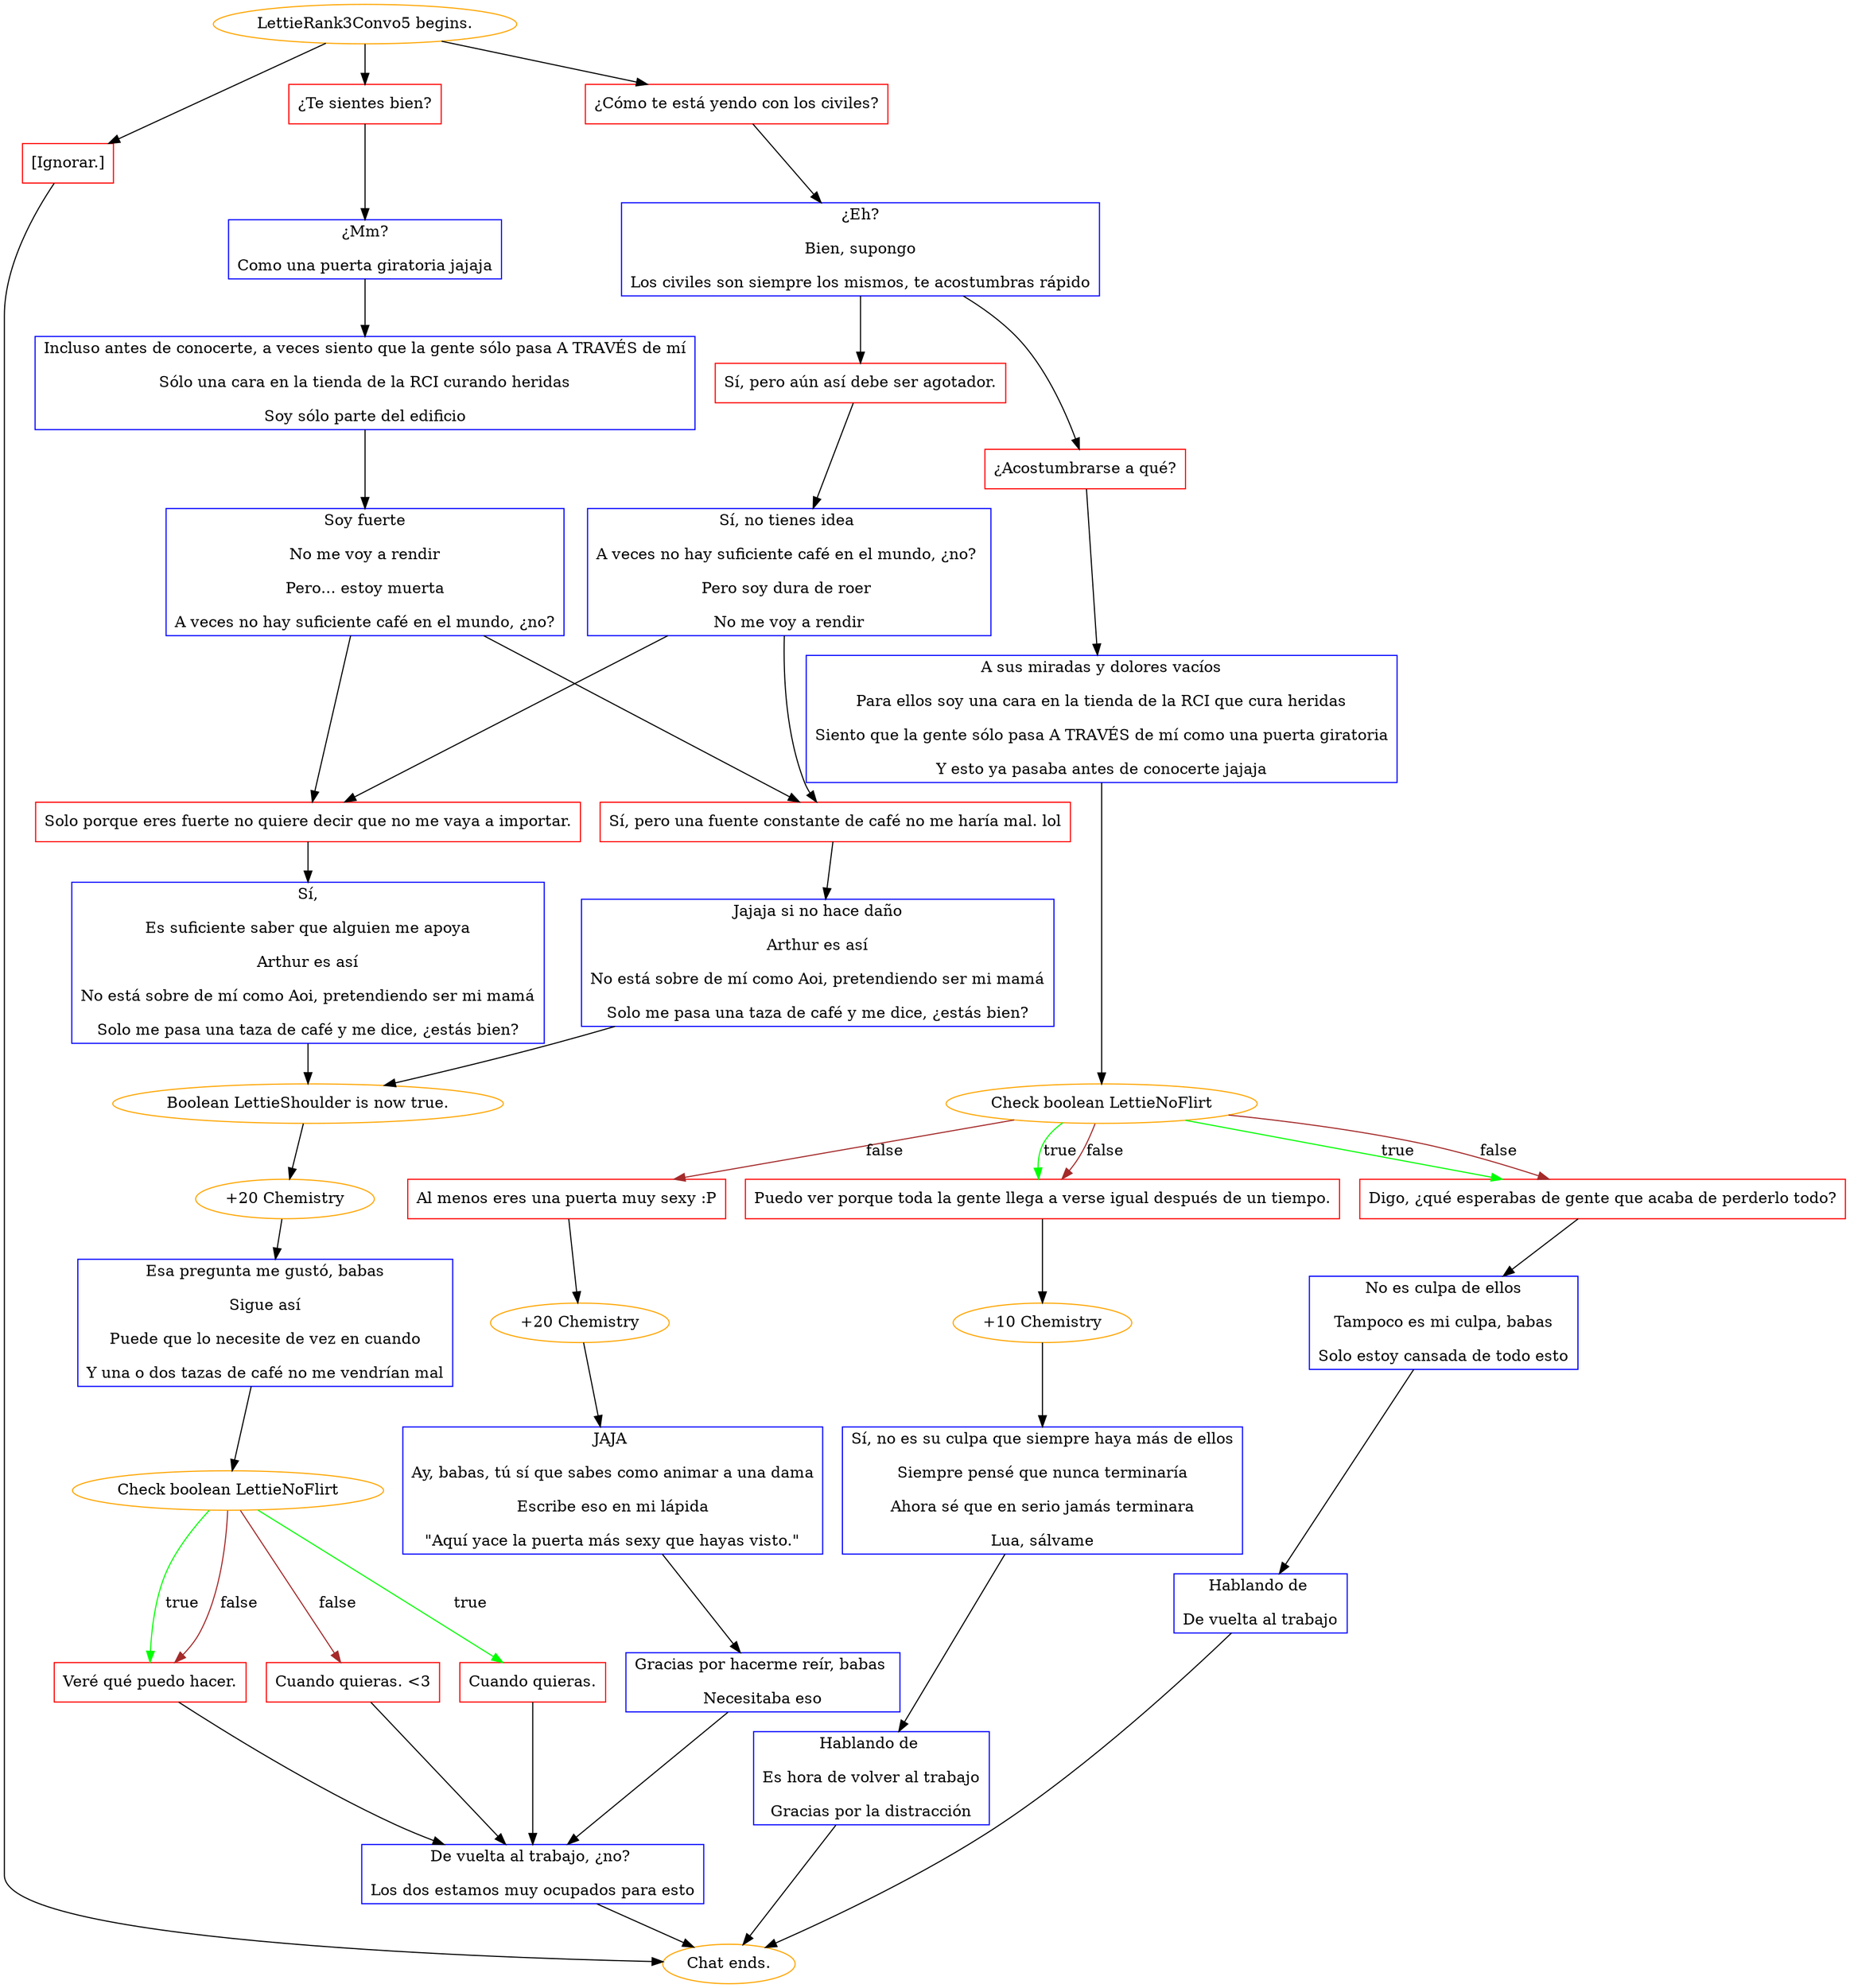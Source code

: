 digraph {
	"LettieRank3Convo5 begins." [color=orange];
		"LettieRank3Convo5 begins." -> j4261020692;
		"LettieRank3Convo5 begins." -> j2789515548;
		"LettieRank3Convo5 begins." -> j3218686540;
	j4261020692 [label="¿Te sientes bien?",shape=box,color=red];
		j4261020692 -> j972525172;
	j2789515548 [label="¿Cómo te está yendo con los civiles?",shape=box,color=red];
		j2789515548 -> j2356097538;
	j3218686540 [label="[Ignorar.]",shape=box,color=red];
		j3218686540 -> "Chat ends.";
	j972525172 [label="¿Mm?
Como una puerta giratoria jajaja",shape=box,color=blue];
		j972525172 -> j421274516;
	j2356097538 [label="¿Eh?
Bien, supongo
Los civiles son siempre los mismos, te acostumbras rápido",shape=box,color=blue];
		j2356097538 -> j2371053243;
		j2356097538 -> j2445333233;
	"Chat ends." [color=orange];
	j421274516 [label="Incluso antes de conocerte, a veces siento que la gente sólo pasa A TRAVÉS de mí
Sólo una cara en la tienda de la RCI curando heridas
Soy sólo parte del edificio",shape=box,color=blue];
		j421274516 -> j2538156550;
	j2371053243 [label="Sí, pero aún así debe ser agotador.",shape=box,color=red];
		j2371053243 -> j4236694416;
	j2445333233 [label="¿Acostumbrarse a qué?",shape=box,color=red];
		j2445333233 -> j4103989246;
	j2538156550 [label="Soy fuerte
No me voy a rendir
Pero... estoy muerta
A veces no hay suficiente café en el mundo, ¿no?",shape=box,color=blue];
		j2538156550 -> j777172377;
		j2538156550 -> j3838394750;
	j4236694416 [label="Sí, no tienes idea 
A veces no hay suficiente café en el mundo, ¿no? 
Pero soy dura de roer 
No me voy a rendir",shape=box,color=blue];
		j4236694416 -> j777172377;
		j4236694416 -> j3838394750;
	j4103989246 [label="A sus miradas y dolores vacíos
Para ellos soy una cara en la tienda de la RCI que cura heridas
Siento que la gente sólo pasa A TRAVÉS de mí como una puerta giratoria
Y esto ya pasaba antes de conocerte jajaja",shape=box,color=blue];
		j4103989246 -> j3050599071;
	j777172377 [label="Solo porque eres fuerte no quiere decir que no me vaya a importar.",shape=box,color=red];
		j777172377 -> j3714251504;
	j3838394750 [label="Sí, pero una fuente constante de café no me haría mal. lol",shape=box,color=red];
		j3838394750 -> j2040707211;
	j3050599071 [label="Check boolean LettieNoFlirt",color=orange];
		j3050599071 -> j2461127745 [label=true,color=green];
		j3050599071 -> j2618736549 [label=true,color=green];
		j3050599071 -> j2461127745 [label=false,color=brown];
		j3050599071 -> j2618736549 [label=false,color=brown];
		j3050599071 -> j2851263210 [label=false,color=brown];
	j3714251504 [label="Sí,
Es suficiente saber que alguien me apoya
Arthur es así
No está sobre de mí como Aoi, pretendiendo ser mi mamá
Solo me pasa una taza de café y me dice, ¿estás bien?",shape=box,color=blue];
		j3714251504 -> j3834644381;
	j2040707211 [label="Jajaja si no hace daño
Arthur es así
No está sobre de mí como Aoi, pretendiendo ser mi mamá
Solo me pasa una taza de café y me dice, ¿estás bien?",shape=box,color=blue];
		j2040707211 -> j3834644381;
	j2461127745 [label="Digo, ¿qué esperabas de gente que acaba de perderlo todo?",shape=box,color=red];
		j2461127745 -> j2486867442;
	j2618736549 [label="Puedo ver porque toda la gente llega a verse igual después de un tiempo.",shape=box,color=red];
		j2618736549 -> j3568453923;
	j2851263210 [label="Al menos eres una puerta muy sexy :P",shape=box,color=red];
		j2851263210 -> j677632924;
	j3834644381 [label="Boolean LettieShoulder is now true.",color=orange];
		j3834644381 -> j3062265696;
	j2486867442 [label="No es culpa de ellos
Tampoco es mi culpa, babas
Solo estoy cansada de todo esto",shape=box,color=blue];
		j2486867442 -> j1678374865;
	j3568453923 [label="+10 Chemistry",color=orange];
		j3568453923 -> j2188388505;
	j677632924 [label="+20 Chemistry",color=orange];
		j677632924 -> j381574723;
	j3062265696 [label="+20 Chemistry",color=orange];
		j3062265696 -> j116895481;
	j1678374865 [label="Hablando de 
De vuelta al trabajo",shape=box,color=blue];
		j1678374865 -> "Chat ends.";
	j2188388505 [label="Sí, no es su culpa que siempre haya más de ellos
Siempre pensé que nunca terminaría
Ahora sé que en serio jamás terminara
Lua, sálvame",shape=box,color=blue];
		j2188388505 -> j221771135;
	j381574723 [label="JAJA 
Ay, babas, tú sí que sabes como animar a una dama
Escribe eso en mi lápida
\"Aquí yace la puerta más sexy que hayas visto.\"",shape=box,color=blue];
		j381574723 -> j1588916909;
	j116895481 [label="Esa pregunta me gustó, babas
Sigue así
Puede que lo necesite de vez en cuando
Y una o dos tazas de café no me vendrían mal",shape=box,color=blue];
		j116895481 -> j3637400474;
	j221771135 [label="Hablando de 
Es hora de volver al trabajo
Gracias por la distracción",shape=box,color=blue];
		j221771135 -> "Chat ends.";
	j1588916909 [label="Gracias por hacerme reír, babas 
Necesitaba eso",shape=box,color=blue];
		j1588916909 -> j1810086095;
	j3637400474 [label="Check boolean LettieNoFlirt",color=orange];
		j3637400474 -> j1627133242 [label=true,color=green];
		j3637400474 -> j124378187 [label=true,color=green];
		j3637400474 -> j3441409099 [label=false,color=brown];
		j3637400474 -> j124378187 [label=false,color=brown];
	j1810086095 [label="De vuelta al trabajo, ¿no? 
Los dos estamos muy ocupados para esto",shape=box,color=blue];
		j1810086095 -> "Chat ends.";
	j1627133242 [label="Cuando quieras.",shape=box,color=red];
		j1627133242 -> j1810086095;
	j124378187 [label="Veré qué puedo hacer.",shape=box,color=red];
		j124378187 -> j1810086095;
	j3441409099 [label="Cuando quieras. <3",shape=box,color=red];
		j3441409099 -> j1810086095;
}